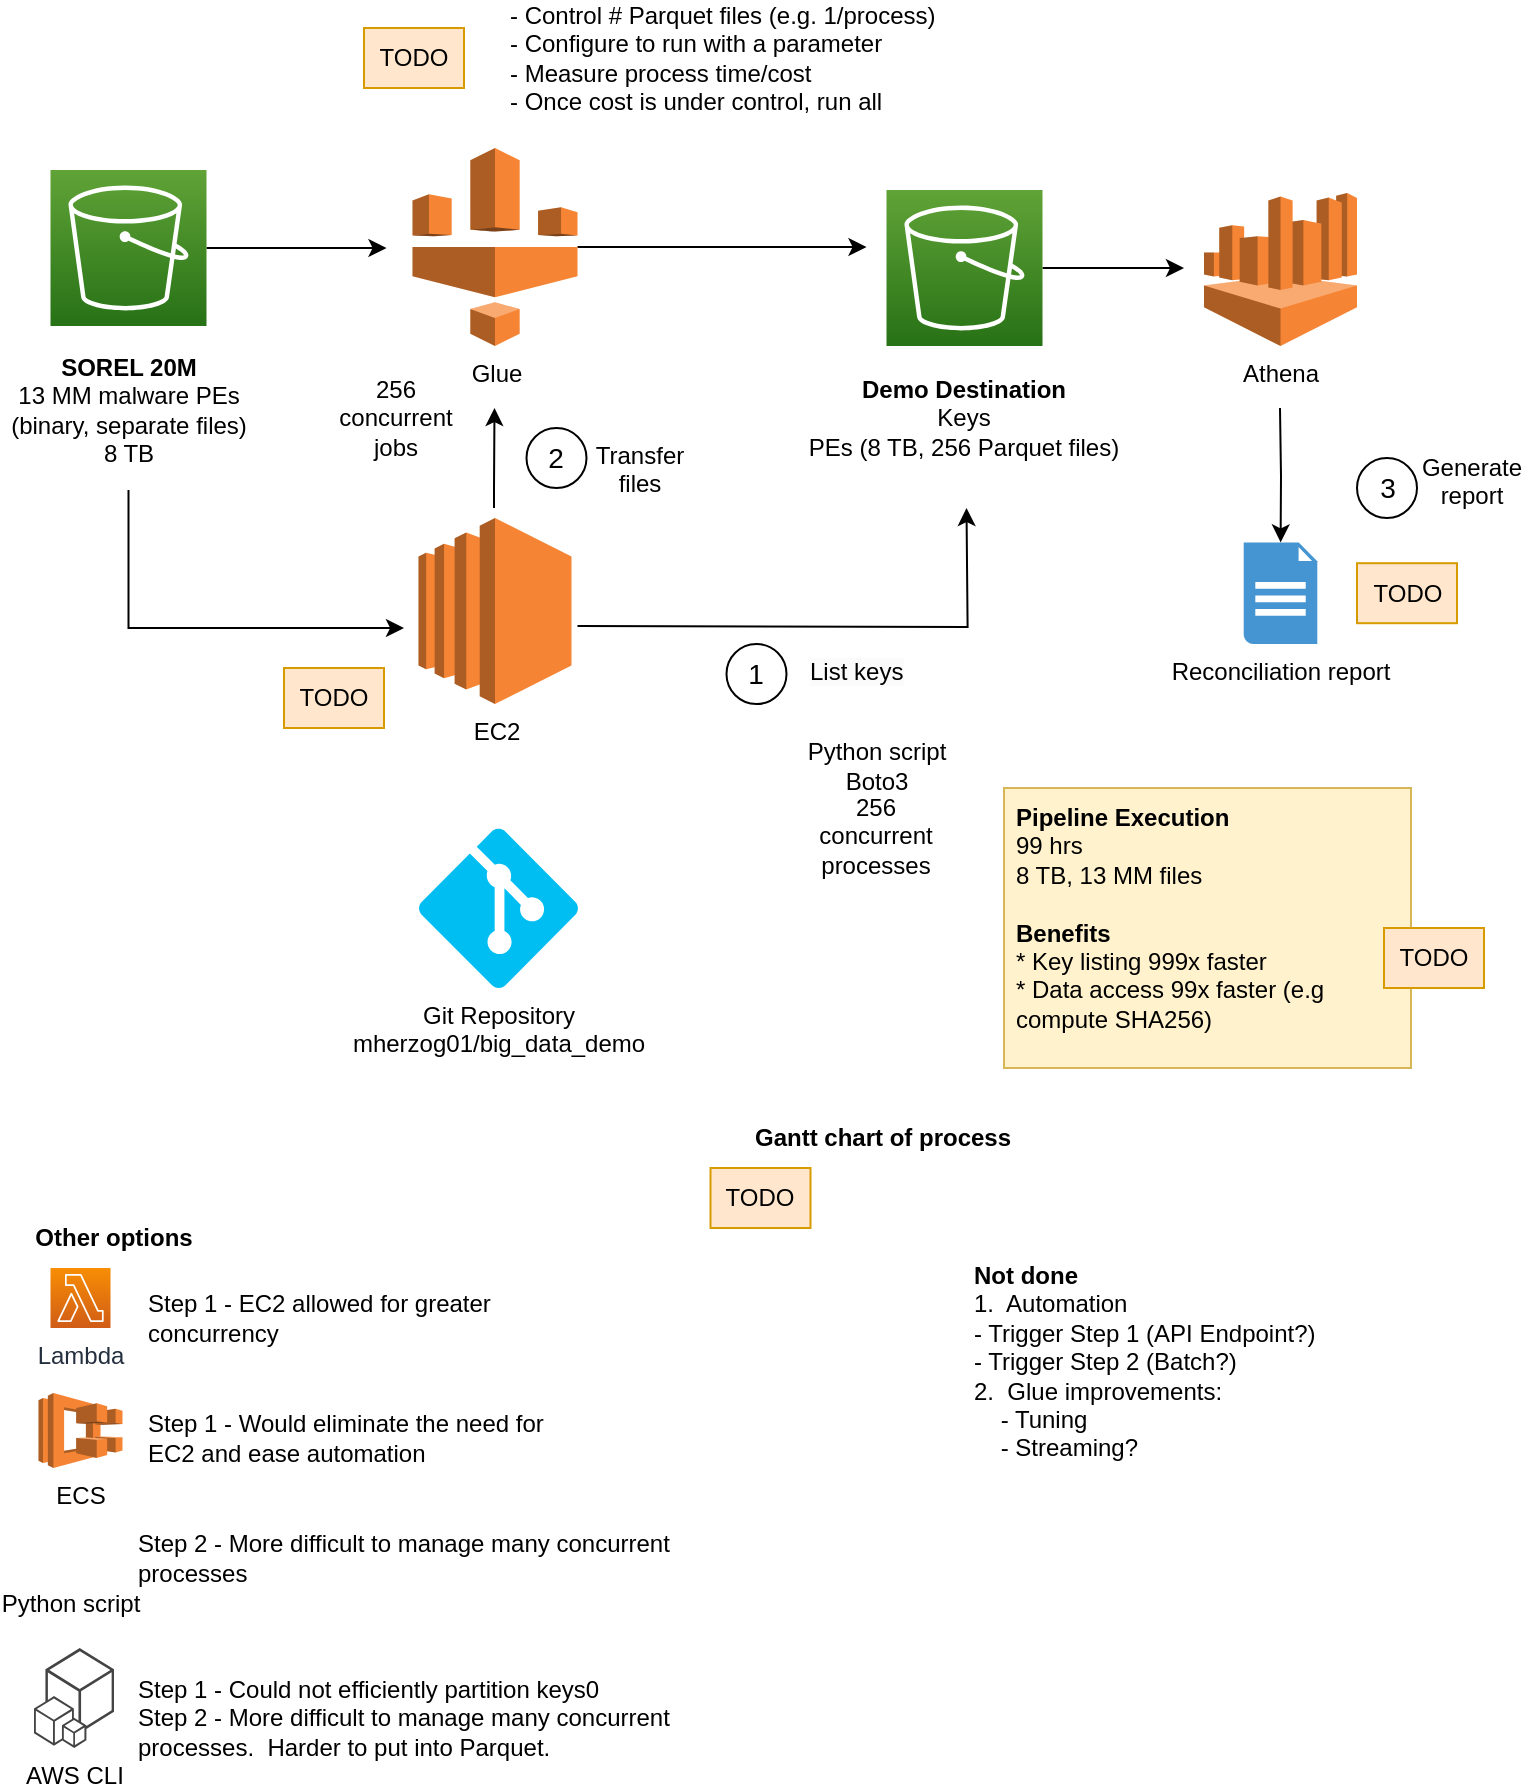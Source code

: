 <mxfile version="21.0.7" type="device"><diagram name="Page-1" id="8_G3W9qjCvlaL20IXkla"><mxGraphModel dx="1064" dy="1977" grid="1" gridSize="10" guides="1" tooltips="1" connect="1" arrows="1" fold="1" page="1" pageScale="1" pageWidth="850" pageHeight="1100" math="0" shadow="0"><root><mxCell id="0"/><mxCell id="1" parent="0"/><mxCell id="77yk1bzN0xZj_WoLheme-6" style="edgeStyle=orthogonalEdgeStyle;rounded=0;orthogonalLoop=1;jettySize=auto;html=1;" edge="1" parent="1"><mxGeometry relative="1" as="geometry"><mxPoint x="366.75" y="259" as="sourcePoint"/><mxPoint x="561.25" y="200" as="targetPoint"/></mxGeometry></mxCell><mxCell id="77yk1bzN0xZj_WoLheme-15" style="edgeStyle=orthogonalEdgeStyle;rounded=0;orthogonalLoop=1;jettySize=auto;html=1;" edge="1" parent="1" source="77yk1bzN0xZj_WoLheme-2"><mxGeometry relative="1" as="geometry"><mxPoint x="271.25" y="70" as="targetPoint"/></mxGeometry></mxCell><mxCell id="77yk1bzN0xZj_WoLheme-2" value="" style="sketch=0;points=[[0,0,0],[0.25,0,0],[0.5,0,0],[0.75,0,0],[1,0,0],[0,1,0],[0.25,1,0],[0.5,1,0],[0.75,1,0],[1,1,0],[0,0.25,0],[0,0.5,0],[0,0.75,0],[1,0.25,0],[1,0.5,0],[1,0.75,0]];outlineConnect=0;fontColor=#232F3E;gradientColor=#60A337;gradientDirection=north;fillColor=#277116;strokeColor=#ffffff;dashed=0;verticalLabelPosition=bottom;verticalAlign=top;align=center;html=1;fontSize=12;fontStyle=0;aspect=fixed;shape=mxgraph.aws4.resourceIcon;resIcon=mxgraph.aws4.s3;" vertex="1" parent="1"><mxGeometry x="103.25" y="31" width="78" height="78" as="geometry"/></mxCell><mxCell id="77yk1bzN0xZj_WoLheme-16" style="edgeStyle=orthogonalEdgeStyle;rounded=0;orthogonalLoop=1;jettySize=auto;html=1;" edge="1" parent="1" source="77yk1bzN0xZj_WoLheme-3"><mxGeometry relative="1" as="geometry"><mxPoint x="511.25" y="69.5" as="targetPoint"/></mxGeometry></mxCell><mxCell id="77yk1bzN0xZj_WoLheme-3" value="Glue" style="outlineConnect=0;dashed=0;verticalLabelPosition=bottom;verticalAlign=top;align=center;html=1;shape=mxgraph.aws3.glue;fillColor=#F58534;gradientColor=none;" vertex="1" parent="1"><mxGeometry x="284.25" y="20" width="82.5" height="99" as="geometry"/></mxCell><mxCell id="77yk1bzN0xZj_WoLheme-4" value="&lt;b&gt;SOREL 20M&lt;/b&gt;&lt;br&gt;13 MM malware PEs (binary, separate files)&lt;br&gt;8 TB" style="text;strokeColor=none;align=center;fillColor=none;html=1;verticalAlign=middle;whiteSpace=wrap;rounded=0;" vertex="1" parent="1"><mxGeometry x="82" y="111" width="120.5" height="80" as="geometry"/></mxCell><mxCell id="77yk1bzN0xZj_WoLheme-21" style="edgeStyle=orthogonalEdgeStyle;rounded=0;orthogonalLoop=1;jettySize=auto;html=1;" edge="1" parent="1" source="77yk1bzN0xZj_WoLheme-5"><mxGeometry relative="1" as="geometry"><mxPoint x="670" y="80" as="targetPoint"/></mxGeometry></mxCell><mxCell id="77yk1bzN0xZj_WoLheme-5" value="" style="sketch=0;points=[[0,0,0],[0.25,0,0],[0.5,0,0],[0.75,0,0],[1,0,0],[0,1,0],[0.25,1,0],[0.5,1,0],[0.75,1,0],[1,1,0],[0,0.25,0],[0,0.5,0],[0,0.75,0],[1,0.25,0],[1,0.5,0],[1,0.75,0]];outlineConnect=0;fontColor=#232F3E;gradientColor=#60A337;gradientDirection=north;fillColor=#277116;strokeColor=#ffffff;dashed=0;verticalLabelPosition=bottom;verticalAlign=top;align=center;html=1;fontSize=12;fontStyle=0;aspect=fixed;shape=mxgraph.aws4.resourceIcon;resIcon=mxgraph.aws4.s3;" vertex="1" parent="1"><mxGeometry x="521.25" y="41" width="78" height="78" as="geometry"/></mxCell><mxCell id="77yk1bzN0xZj_WoLheme-7" value="&lt;font style=&quot;font-size: 14px;&quot;&gt;1&lt;/font&gt;" style="ellipse;whiteSpace=wrap;html=1;" vertex="1" parent="1"><mxGeometry x="441.25" y="268" width="30" height="30" as="geometry"/></mxCell><mxCell id="77yk1bzN0xZj_WoLheme-8" value="&lt;b&gt;Demo Destination&lt;/b&gt;&lt;br&gt;Keys&lt;br&gt;PEs (8 TB, 256 Parquet files)" style="text;strokeColor=none;align=center;fillColor=none;html=1;verticalAlign=middle;whiteSpace=wrap;rounded=0;" vertex="1" parent="1"><mxGeometry x="450" y="130" width="220" height="50" as="geometry"/></mxCell><mxCell id="77yk1bzN0xZj_WoLheme-9" value="EC2" style="outlineConnect=0;dashed=0;verticalLabelPosition=bottom;verticalAlign=top;align=center;html=1;shape=mxgraph.aws3.ec2;fillColor=#F58534;gradientColor=none;" vertex="1" parent="1"><mxGeometry x="287.25" y="205" width="76.5" height="93" as="geometry"/></mxCell><mxCell id="77yk1bzN0xZj_WoLheme-10" value="Lambda" style="sketch=0;points=[[0,0,0],[0.25,0,0],[0.5,0,0],[0.75,0,0],[1,0,0],[0,1,0],[0.25,1,0],[0.5,1,0],[0.75,1,0],[1,1,0],[0,0.25,0],[0,0.5,0],[0,0.75,0],[1,0.25,0],[1,0.5,0],[1,0.75,0]];outlineConnect=0;fontColor=#232F3E;gradientColor=#F78E04;gradientDirection=north;fillColor=#D05C17;strokeColor=#ffffff;dashed=0;verticalLabelPosition=bottom;verticalAlign=top;align=center;html=1;fontSize=12;fontStyle=0;aspect=fixed;shape=mxgraph.aws4.resourceIcon;resIcon=mxgraph.aws4.lambda;" vertex="1" parent="1"><mxGeometry x="103.25" y="580" width="30" height="30" as="geometry"/></mxCell><mxCell id="77yk1bzN0xZj_WoLheme-11" value="&lt;span style=&quot;color: rgb(0, 0, 0); font-family: Helvetica; font-size: 12px; font-style: normal; font-variant-ligatures: normal; font-variant-caps: normal; font-weight: 400; letter-spacing: normal; orphans: 2; text-align: center; text-indent: 0px; text-transform: none; widows: 2; word-spacing: 0px; -webkit-text-stroke-width: 0px; background-color: rgb(251, 251, 251); text-decoration-thickness: initial; text-decoration-style: initial; text-decoration-color: initial; float: none; display: inline !important;&quot;&gt;List&lt;span&gt;&amp;nbsp;keys&lt;/span&gt;&lt;/span&gt;" style="text;whiteSpace=wrap;html=1;" vertex="1" parent="1"><mxGeometry x="481.25" y="268" width="60" height="30" as="geometry"/></mxCell><mxCell id="77yk1bzN0xZj_WoLheme-12" value="&lt;font style=&quot;font-size: 14px;&quot;&gt;2&lt;/font&gt;" style="ellipse;whiteSpace=wrap;html=1;" vertex="1" parent="1"><mxGeometry x="341.25" y="160" width="30" height="30" as="geometry"/></mxCell><mxCell id="77yk1bzN0xZj_WoLheme-13" value="&lt;div style=&quot;text-align: center;&quot;&gt;&lt;span style=&quot;background-color: initial;&quot;&gt;Transfer files&lt;/span&gt;&lt;/div&gt;" style="text;whiteSpace=wrap;html=1;" vertex="1" parent="1"><mxGeometry x="367.25" y="160" width="60" height="30" as="geometry"/></mxCell><mxCell id="77yk1bzN0xZj_WoLheme-14" style="edgeStyle=orthogonalEdgeStyle;rounded=0;orthogonalLoop=1;jettySize=auto;html=1;" edge="1" parent="1"><mxGeometry relative="1" as="geometry"><mxPoint x="325" y="200" as="sourcePoint"/><mxPoint x="325.25" y="150" as="targetPoint"/><Array as="points"><mxPoint x="325" y="190"/><mxPoint x="325" y="190"/></Array></mxGeometry></mxCell><mxCell id="77yk1bzN0xZj_WoLheme-17" value="256 concurrent jobs" style="text;strokeColor=none;align=center;fillColor=none;html=1;verticalAlign=middle;whiteSpace=wrap;rounded=0;" vertex="1" parent="1"><mxGeometry x="241.25" y="140" width="70" height="30" as="geometry"/></mxCell><mxCell id="77yk1bzN0xZj_WoLheme-18" value="Python script&lt;br&gt;Boto3" style="text;strokeColor=none;align=center;fillColor=none;html=1;verticalAlign=middle;whiteSpace=wrap;rounded=0;" vertex="1" parent="1"><mxGeometry x="471.25" y="314" width="91.25" height="30" as="geometry"/></mxCell><mxCell id="77yk1bzN0xZj_WoLheme-19" value="Git Repository&lt;br&gt;mherzog01/big_data_demo" style="verticalLabelPosition=bottom;html=1;verticalAlign=top;align=center;strokeColor=none;fillColor=#00BEF2;shape=mxgraph.azure.git_repository;" vertex="1" parent="1"><mxGeometry x="287.25" y="360" width="80" height="80" as="geometry"/></mxCell><mxCell id="77yk1bzN0xZj_WoLheme-20" value="Athena" style="outlineConnect=0;dashed=0;verticalLabelPosition=bottom;verticalAlign=top;align=center;html=1;shape=mxgraph.aws3.athena;fillColor=#F58534;gradientColor=none;" vertex="1" parent="1"><mxGeometry x="680" y="42.5" width="76.5" height="76.5" as="geometry"/></mxCell><mxCell id="77yk1bzN0xZj_WoLheme-22" value="Reconciliation report" style="shadow=0;dashed=0;html=1;strokeColor=none;fillColor=#4495D1;labelPosition=center;verticalLabelPosition=bottom;verticalAlign=top;align=center;outlineConnect=0;shape=mxgraph.veeam.2d.report;" vertex="1" parent="1"><mxGeometry x="699.85" y="217.2" width="36.8" height="50.8" as="geometry"/></mxCell><mxCell id="77yk1bzN0xZj_WoLheme-24" value="&lt;div style=&quot;text-align: center;&quot;&gt;&lt;span style=&quot;background-color: initial;&quot;&gt;Generate report&lt;/span&gt;&lt;/div&gt;" style="text;whiteSpace=wrap;html=1;" vertex="1" parent="1"><mxGeometry x="783.15" y="166" width="60" height="30" as="geometry"/></mxCell><mxCell id="77yk1bzN0xZj_WoLheme-25" value="&lt;font style=&quot;font-size: 14px;&quot;&gt;3&lt;/font&gt;" style="ellipse;whiteSpace=wrap;html=1;" vertex="1" parent="1"><mxGeometry x="756.5" y="175" width="30" height="30" as="geometry"/></mxCell><mxCell id="77yk1bzN0xZj_WoLheme-26" style="edgeStyle=orthogonalEdgeStyle;rounded=0;orthogonalLoop=1;jettySize=auto;html=1;" edge="1" parent="1" target="77yk1bzN0xZj_WoLheme-22"><mxGeometry relative="1" as="geometry"><mxPoint x="680" y="90" as="targetPoint"/><mxPoint x="718" y="150" as="sourcePoint"/></mxGeometry></mxCell><mxCell id="77yk1bzN0xZj_WoLheme-27" value="&lt;b&gt;Pipeline Execution&lt;/b&gt;&lt;br&gt;99 hrs&lt;br&gt;8 TB, 13 MM files&lt;br&gt;&lt;br&gt;&lt;b&gt;Benefits&lt;/b&gt;&lt;br&gt;* Key listing 999x faster&lt;br&gt;* Data access 99x faster (e.g compute SHA256)" style="text;strokeColor=#d6b656;align=left;fillColor=#fff2cc;html=1;verticalAlign=top;whiteSpace=wrap;rounded=0;spacingTop=1;spacingLeft=4;spacingBottom=1;spacingRight=1;" vertex="1" parent="1"><mxGeometry x="580" y="340" width="203.5" height="140" as="geometry"/></mxCell><mxCell id="77yk1bzN0xZj_WoLheme-29" value="" style="shape=image;html=1;verticalAlign=top;verticalLabelPosition=bottom;labelBackgroundColor=#ffffff;imageAspect=0;aspect=fixed;image=https://cdn2.iconfinder.com/data/icons/boxicons-logos/24/bxl-python-128.png" vertex="1" parent="1"><mxGeometry x="441.25" y="310" width="34" height="34" as="geometry"/></mxCell><mxCell id="77yk1bzN0xZj_WoLheme-30" value="256 concurrent processes" style="text;strokeColor=none;align=center;fillColor=none;html=1;verticalAlign=middle;whiteSpace=wrap;rounded=0;" vertex="1" parent="1"><mxGeometry x="481.25" y="349" width="70" height="30" as="geometry"/></mxCell><mxCell id="77yk1bzN0xZj_WoLheme-31" value="Gantt chart of process" style="text;strokeColor=none;align=center;fillColor=none;html=1;verticalAlign=middle;whiteSpace=wrap;rounded=0;fontStyle=1" vertex="1" parent="1"><mxGeometry x="450" y="500" width="138.75" height="30" as="geometry"/></mxCell><mxCell id="77yk1bzN0xZj_WoLheme-32" value="TODO" style="text;strokeColor=#d79b00;align=center;fillColor=#ffe6cc;html=1;verticalAlign=middle;whiteSpace=wrap;rounded=0;" vertex="1" parent="1"><mxGeometry x="770" y="410" width="50" height="30" as="geometry"/></mxCell><mxCell id="77yk1bzN0xZj_WoLheme-34" value="TODO" style="text;strokeColor=#d79b00;align=center;fillColor=#ffe6cc;html=1;verticalAlign=middle;whiteSpace=wrap;rounded=0;" vertex="1" parent="1"><mxGeometry x="433.25" y="530" width="50" height="30" as="geometry"/></mxCell><mxCell id="77yk1bzN0xZj_WoLheme-36" value="TODO" style="text;strokeColor=#d79b00;align=center;fillColor=#ffe6cc;html=1;verticalAlign=middle;whiteSpace=wrap;rounded=0;" vertex="1" parent="1"><mxGeometry x="756.5" y="227.6" width="50" height="30" as="geometry"/></mxCell><mxCell id="77yk1bzN0xZj_WoLheme-38" value="TODO" style="text;strokeColor=#d79b00;align=center;fillColor=#ffe6cc;html=1;verticalAlign=middle;whiteSpace=wrap;rounded=0;" vertex="1" parent="1"><mxGeometry x="220" y="280" width="50" height="30" as="geometry"/></mxCell><mxCell id="77yk1bzN0xZj_WoLheme-40" value="Step 1 - EC2 allowed for greater concurrency" style="text;strokeColor=none;align=left;fillColor=none;html=1;verticalAlign=middle;whiteSpace=wrap;rounded=0;" vertex="1" parent="1"><mxGeometry x="150" y="590" width="210" height="30" as="geometry"/></mxCell><mxCell id="77yk1bzN0xZj_WoLheme-42" value="Other options" style="text;strokeColor=none;align=center;fillColor=none;html=1;verticalAlign=middle;whiteSpace=wrap;rounded=0;fontStyle=1" vertex="1" parent="1"><mxGeometry x="90" y="550" width="90" height="30" as="geometry"/></mxCell><mxCell id="77yk1bzN0xZj_WoLheme-44" value="Python script" style="shape=image;html=1;verticalAlign=top;verticalLabelPosition=bottom;labelBackgroundColor=#ffffff;imageAspect=0;aspect=fixed;image=https://cdn2.iconfinder.com/data/icons/boxicons-logos/24/bxl-python-128.png" vertex="1" parent="1"><mxGeometry x="96.25" y="700" width="34" height="34" as="geometry"/></mxCell><mxCell id="77yk1bzN0xZj_WoLheme-45" value="AWS CLI" style="outlineConnect=0;dashed=0;verticalLabelPosition=bottom;verticalAlign=top;align=center;html=1;shape=mxgraph.aws3.cli;fillColor=#444444;gradientColor=none;" vertex="1" parent="1"><mxGeometry x="95" y="770" width="40" height="50" as="geometry"/></mxCell><mxCell id="77yk1bzN0xZj_WoLheme-46" value="Step 2 - More difficult to manage many concurrent processes" style="text;strokeColor=none;align=left;fillColor=none;html=1;verticalAlign=middle;whiteSpace=wrap;rounded=0;" vertex="1" parent="1"><mxGeometry x="145" y="710" width="270" height="30" as="geometry"/></mxCell><mxCell id="77yk1bzN0xZj_WoLheme-47" value="Step 1 - Could not efficiently partition keys0&lt;br&gt;Step 2 - More difficult to manage many concurrent processes.&amp;nbsp; Harder to put into Parquet." style="text;strokeColor=none;align=left;fillColor=none;html=1;verticalAlign=middle;whiteSpace=wrap;rounded=0;" vertex="1" parent="1"><mxGeometry x="145" y="780" width="270" height="50" as="geometry"/></mxCell><mxCell id="77yk1bzN0xZj_WoLheme-48" style="edgeStyle=orthogonalEdgeStyle;rounded=0;orthogonalLoop=1;jettySize=auto;html=1;" edge="1" parent="1" source="77yk1bzN0xZj_WoLheme-4"><mxGeometry relative="1" as="geometry"><mxPoint x="280" y="260" as="targetPoint"/><mxPoint x="190" y="90" as="sourcePoint"/><Array as="points"><mxPoint x="142" y="260"/></Array></mxGeometry></mxCell><mxCell id="77yk1bzN0xZj_WoLheme-49" value="Not done&lt;br&gt;&lt;span style=&quot;font-weight: normal;&quot;&gt;1.&amp;nbsp; Automation &lt;br&gt;- Trigger Step 1 (API Endpoint?)&lt;br&gt;- Trigger Step 2 (Batch?)&lt;br&gt;2.&amp;nbsp; Glue improvements:&lt;br&gt;&amp;nbsp; &amp;nbsp; - Tuning&lt;br&gt;&amp;nbsp; &amp;nbsp; - Streaming?&lt;br&gt;&lt;/span&gt;" style="text;strokeColor=none;align=left;fillColor=none;html=1;verticalAlign=top;whiteSpace=wrap;rounded=0;fontStyle=1" vertex="1" parent="1"><mxGeometry x="562.5" y="570" width="207.5" height="140" as="geometry"/></mxCell><mxCell id="77yk1bzN0xZj_WoLheme-50" value="TODO" style="text;strokeColor=#d79b00;align=center;fillColor=#ffe6cc;html=1;verticalAlign=middle;whiteSpace=wrap;rounded=0;" vertex="1" parent="1"><mxGeometry x="260" y="-40" width="50" height="30" as="geometry"/></mxCell><mxCell id="77yk1bzN0xZj_WoLheme-52" value="- Control # Parquet files (e.g. 1/process)&lt;br&gt;- Configure to run with a parameter&lt;br&gt;- Measure process time/cost&lt;br&gt;- Once cost is under control, run all&lt;br&gt;" style="text;strokeColor=none;align=left;fillColor=none;html=1;verticalAlign=middle;whiteSpace=wrap;rounded=0;" vertex="1" parent="1"><mxGeometry x="331.25" y="-40" width="220" height="30" as="geometry"/></mxCell><mxCell id="77yk1bzN0xZj_WoLheme-54" value="Step 1 - Would eliminate the need for EC2 and ease automation" style="text;strokeColor=none;align=left;fillColor=none;html=1;verticalAlign=middle;whiteSpace=wrap;rounded=0;" vertex="1" parent="1"><mxGeometry x="150" y="650" width="210" height="30" as="geometry"/></mxCell><mxCell id="77yk1bzN0xZj_WoLheme-55" value="ECS" style="outlineConnect=0;dashed=0;verticalLabelPosition=bottom;verticalAlign=top;align=center;html=1;shape=mxgraph.aws3.ecs;fillColor=#F58534;gradientColor=none;" vertex="1" parent="1"><mxGeometry x="97.25" y="642.5" width="42" height="37.5" as="geometry"/></mxCell></root></mxGraphModel></diagram></mxfile>